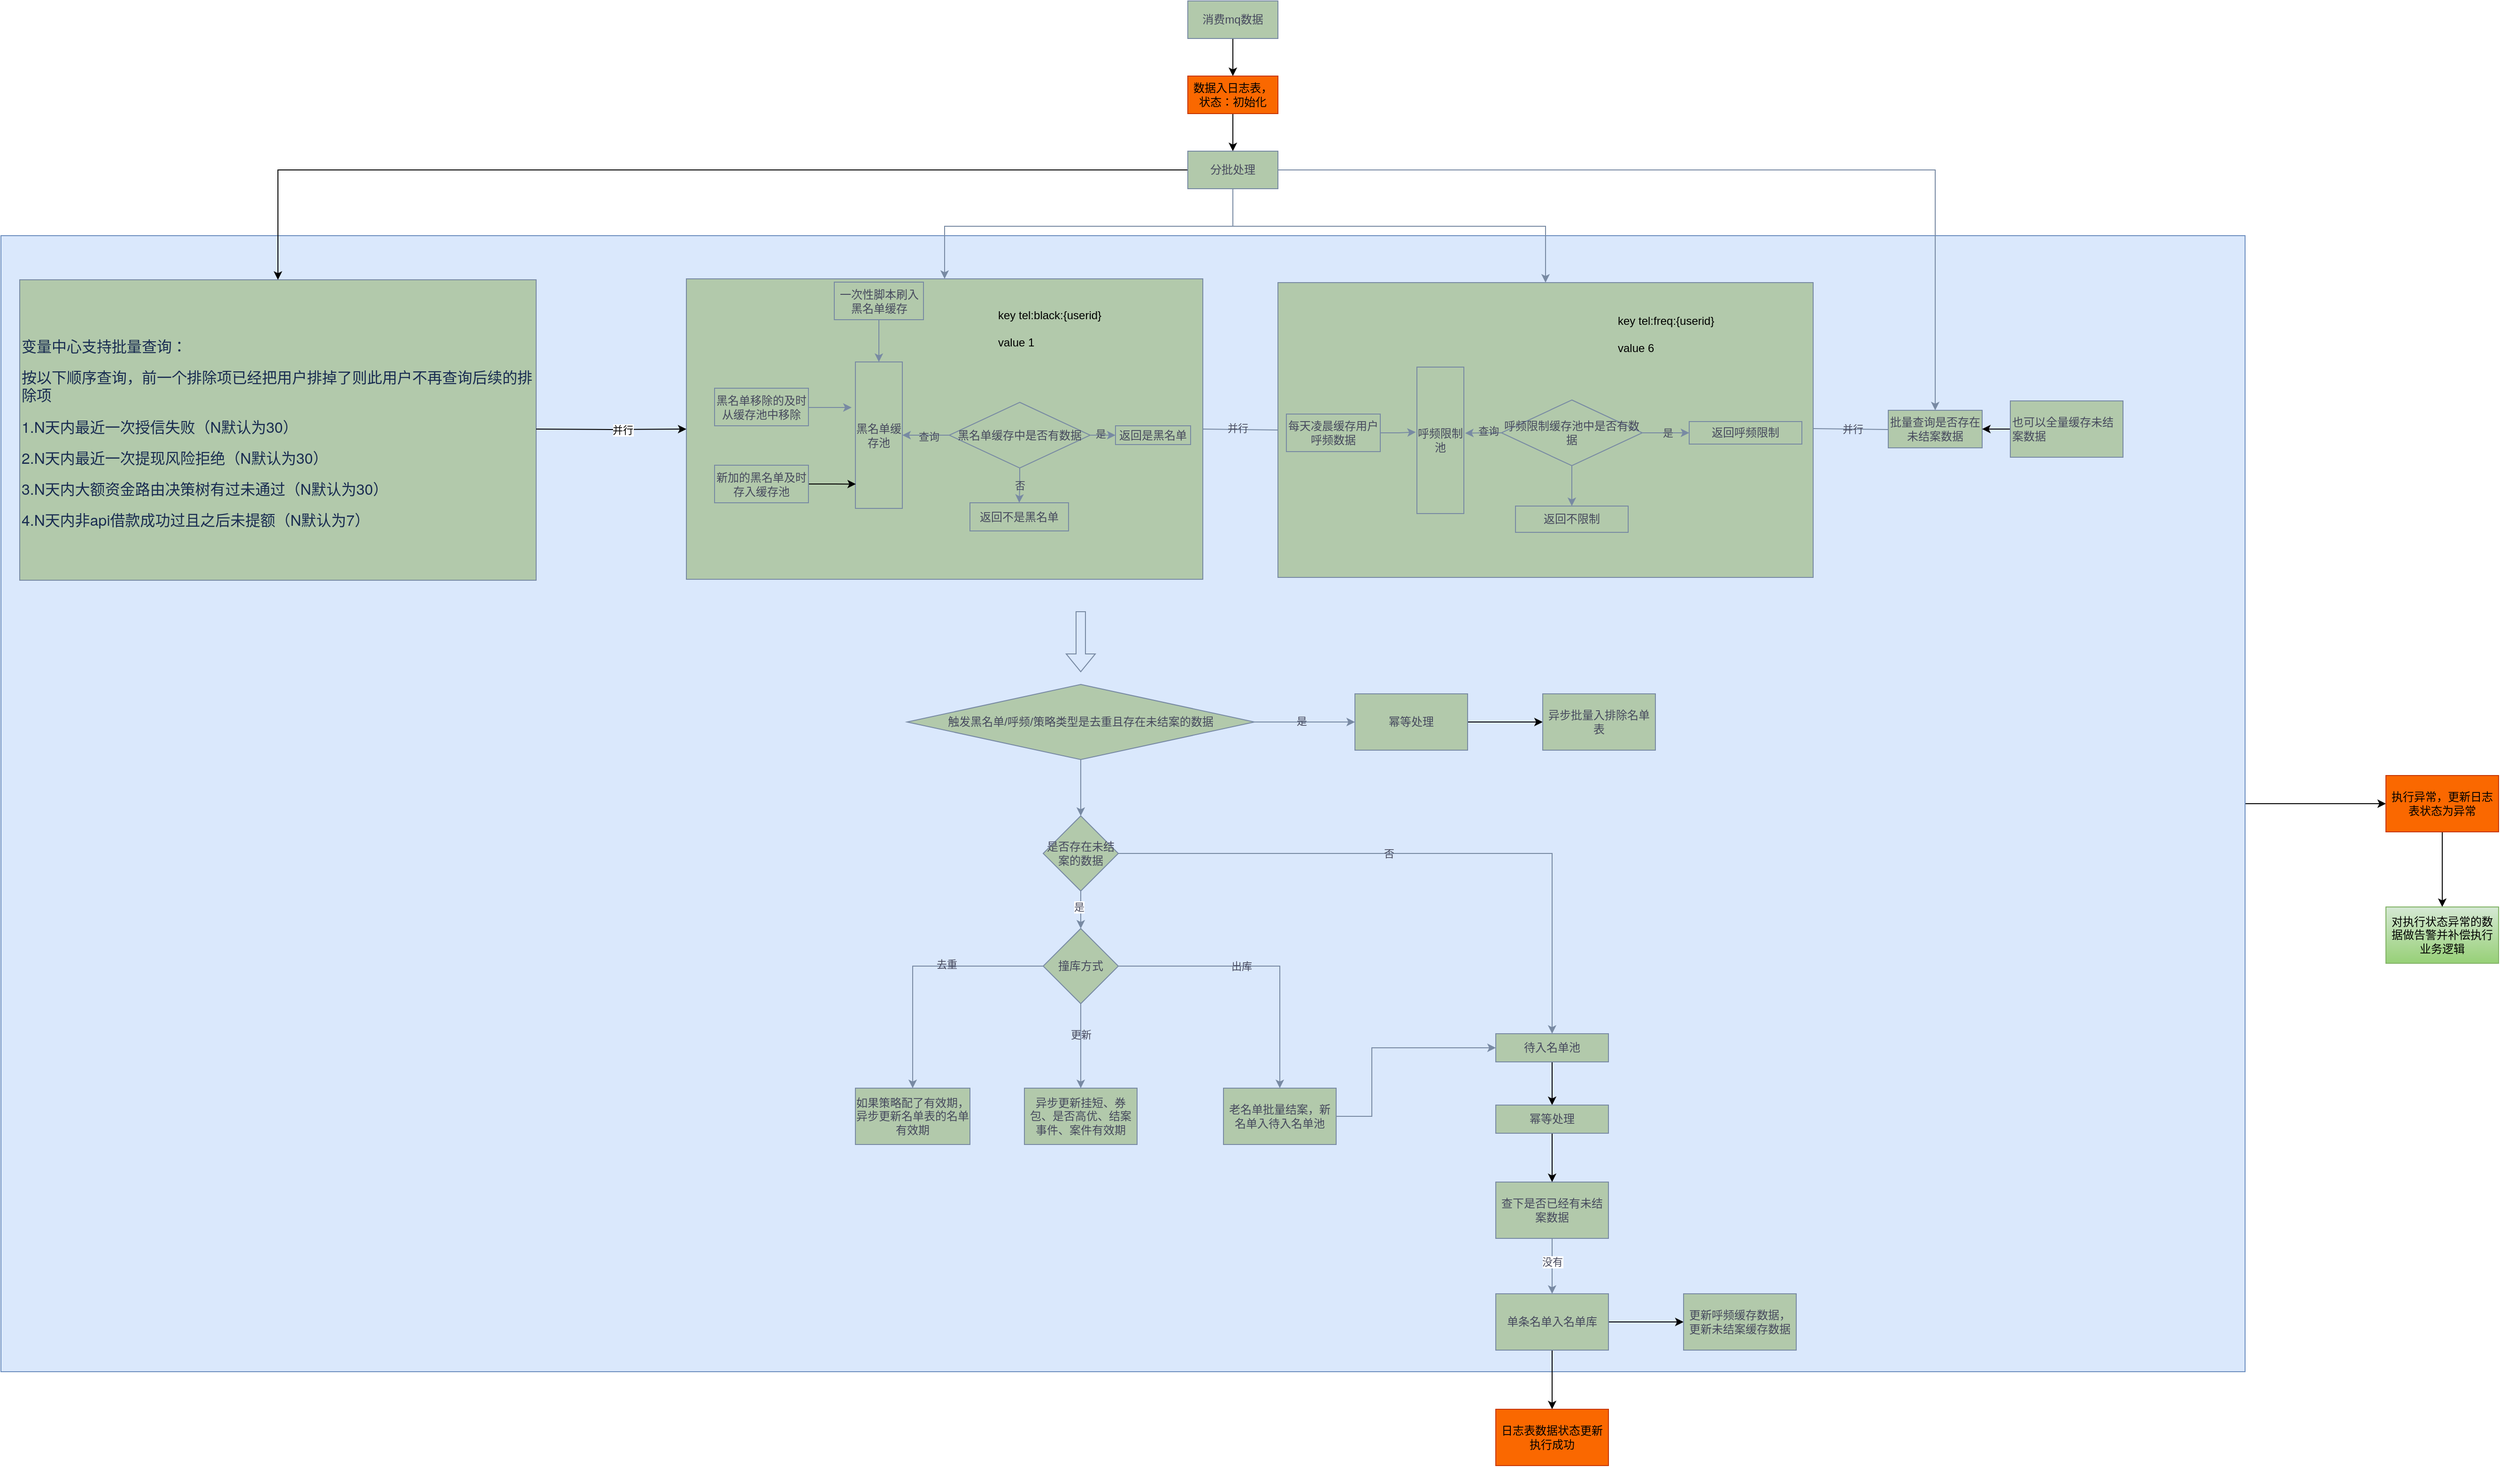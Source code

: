 <mxfile version="21.6.8" type="github">
  <diagram id="C5RBs43oDa-KdzZeNtuy" name="Page-1">
    <mxGraphModel dx="2608" dy="1724" grid="1" gridSize="10" guides="1" tooltips="1" connect="1" arrows="1" fold="1" page="1" pageScale="1" pageWidth="827" pageHeight="1169" math="0" shadow="0">
      <root>
        <mxCell id="WIyWlLk6GJQsqaUBKTNV-0" />
        <mxCell id="WIyWlLk6GJQsqaUBKTNV-1" parent="WIyWlLk6GJQsqaUBKTNV-0" />
        <mxCell id="fg27go3welV5GJyP4N_S-14" value="" style="edgeStyle=orthogonalEdgeStyle;rounded=0;orthogonalLoop=1;jettySize=auto;html=1;" edge="1" parent="WIyWlLk6GJQsqaUBKTNV-1" source="fg27go3welV5GJyP4N_S-10" target="fg27go3welV5GJyP4N_S-13">
          <mxGeometry relative="1" as="geometry" />
        </mxCell>
        <mxCell id="fg27go3welV5GJyP4N_S-10" value="" style="rounded=0;whiteSpace=wrap;html=1;fillColor=#dae8fc;strokeColor=#6c8ebf;" vertex="1" parent="WIyWlLk6GJQsqaUBKTNV-1">
          <mxGeometry x="-1260" y="200" width="2390" height="1210" as="geometry" />
        </mxCell>
        <mxCell id="b6NT6qah2utfIJMKQxDK-1" value="" style="rounded=0;whiteSpace=wrap;html=1;labelBackgroundColor=none;fillColor=#B2C9AB;strokeColor=#788AA3;fontColor=#46495D;" parent="WIyWlLk6GJQsqaUBKTNV-1" vertex="1">
          <mxGeometry x="-1240" y="247" width="550" height="320" as="geometry" />
        </mxCell>
        <mxCell id="kRNO9Mzyhtv_aaAjTweV-62" value="" style="rounded=0;whiteSpace=wrap;html=1;labelBackgroundColor=none;fillColor=#B2C9AB;strokeColor=#788AA3;fontColor=#46495D;" parent="WIyWlLk6GJQsqaUBKTNV-1" vertex="1">
          <mxGeometry x="100" y="250" width="570" height="314" as="geometry" />
        </mxCell>
        <mxCell id="kRNO9Mzyhtv_aaAjTweV-61" value="" style="rounded=0;whiteSpace=wrap;html=1;labelBackgroundColor=none;fillColor=#B2C9AB;strokeColor=#788AA3;fontColor=#46495D;" parent="WIyWlLk6GJQsqaUBKTNV-1" vertex="1">
          <mxGeometry x="-530" y="246" width="550" height="320" as="geometry" />
        </mxCell>
        <mxCell id="kRNO9Mzyhtv_aaAjTweV-65" style="edgeStyle=orthogonalEdgeStyle;rounded=0;orthogonalLoop=1;jettySize=auto;html=1;labelBackgroundColor=none;strokeColor=#788AA3;fontColor=default;" parent="WIyWlLk6GJQsqaUBKTNV-1" source="kRNO9Mzyhtv_aaAjTweV-0" target="kRNO9Mzyhtv_aaAjTweV-61" edge="1">
          <mxGeometry relative="1" as="geometry">
            <Array as="points">
              <mxPoint x="52" y="190" />
              <mxPoint x="-255" y="190" />
            </Array>
          </mxGeometry>
        </mxCell>
        <mxCell id="kRNO9Mzyhtv_aaAjTweV-66" style="edgeStyle=orthogonalEdgeStyle;rounded=0;orthogonalLoop=1;jettySize=auto;html=1;entryX=0.5;entryY=0;entryDx=0;entryDy=0;labelBackgroundColor=none;strokeColor=#788AA3;fontColor=default;" parent="WIyWlLk6GJQsqaUBKTNV-1" source="kRNO9Mzyhtv_aaAjTweV-0" target="kRNO9Mzyhtv_aaAjTweV-62" edge="1">
          <mxGeometry relative="1" as="geometry">
            <Array as="points">
              <mxPoint x="52" y="190" />
              <mxPoint x="385" y="190" />
            </Array>
          </mxGeometry>
        </mxCell>
        <mxCell id="kRNO9Mzyhtv_aaAjTweV-67" style="edgeStyle=orthogonalEdgeStyle;rounded=0;orthogonalLoop=1;jettySize=auto;html=1;entryX=0.5;entryY=0;entryDx=0;entryDy=0;labelBackgroundColor=none;strokeColor=#788AA3;fontColor=default;" parent="WIyWlLk6GJQsqaUBKTNV-1" source="kRNO9Mzyhtv_aaAjTweV-0" target="kRNO9Mzyhtv_aaAjTweV-59" edge="1">
          <mxGeometry relative="1" as="geometry" />
        </mxCell>
        <mxCell id="b6NT6qah2utfIJMKQxDK-2" style="edgeStyle=orthogonalEdgeStyle;rounded=0;orthogonalLoop=1;jettySize=auto;html=1;entryX=0.5;entryY=0;entryDx=0;entryDy=0;" parent="WIyWlLk6GJQsqaUBKTNV-1" source="kRNO9Mzyhtv_aaAjTweV-0" target="b6NT6qah2utfIJMKQxDK-1" edge="1">
          <mxGeometry relative="1" as="geometry" />
        </mxCell>
        <mxCell id="kRNO9Mzyhtv_aaAjTweV-0" value="分批处理" style="rounded=0;whiteSpace=wrap;html=1;labelBackgroundColor=none;fillColor=#B2C9AB;strokeColor=#788AA3;fontColor=#46495D;" parent="WIyWlLk6GJQsqaUBKTNV-1" vertex="1">
          <mxGeometry x="4" y="110" width="96" height="40" as="geometry" />
        </mxCell>
        <mxCell id="kRNO9Mzyhtv_aaAjTweV-29" value="" style="edgeStyle=orthogonalEdgeStyle;rounded=0;orthogonalLoop=1;jettySize=auto;html=1;labelBackgroundColor=none;strokeColor=#788AA3;fontColor=default;" parent="WIyWlLk6GJQsqaUBKTNV-1" source="kRNO9Mzyhtv_aaAjTweV-21" target="kRNO9Mzyhtv_aaAjTweV-28" edge="1">
          <mxGeometry relative="1" as="geometry" />
        </mxCell>
        <mxCell id="kRNO9Mzyhtv_aaAjTweV-48" value="否" style="edgeLabel;html=1;align=center;verticalAlign=middle;resizable=0;points=[];labelBackgroundColor=none;fontColor=#46495D;" parent="kRNO9Mzyhtv_aaAjTweV-29" vertex="1" connectable="0">
          <mxGeometry x="-0.049" relative="1" as="geometry">
            <mxPoint as="offset" />
          </mxGeometry>
        </mxCell>
        <mxCell id="kRNO9Mzyhtv_aaAjTweV-36" style="edgeStyle=orthogonalEdgeStyle;rounded=0;orthogonalLoop=1;jettySize=auto;html=1;entryX=1;entryY=0.5;entryDx=0;entryDy=0;labelBackgroundColor=none;strokeColor=#788AA3;fontColor=default;" parent="WIyWlLk6GJQsqaUBKTNV-1" source="kRNO9Mzyhtv_aaAjTweV-21" target="kRNO9Mzyhtv_aaAjTweV-32" edge="1">
          <mxGeometry relative="1" as="geometry" />
        </mxCell>
        <mxCell id="kRNO9Mzyhtv_aaAjTweV-50" value="查询" style="edgeLabel;html=1;align=center;verticalAlign=middle;resizable=0;points=[];labelBackgroundColor=none;fontColor=#46495D;" parent="kRNO9Mzyhtv_aaAjTweV-36" vertex="1" connectable="0">
          <mxGeometry x="0.099" y="1" relative="1" as="geometry">
            <mxPoint x="5" as="offset" />
          </mxGeometry>
        </mxCell>
        <mxCell id="kRNO9Mzyhtv_aaAjTweV-21" value="黑名单缓存中是否有数据" style="rhombus;whiteSpace=wrap;html=1;labelBackgroundColor=none;fillColor=#B2C9AB;strokeColor=#788AA3;fontColor=#46495D;" parent="WIyWlLk6GJQsqaUBKTNV-1" vertex="1">
          <mxGeometry x="-250" y="377.5" width="150" height="70" as="geometry" />
        </mxCell>
        <mxCell id="kRNO9Mzyhtv_aaAjTweV-27" value="" style="edgeStyle=orthogonalEdgeStyle;rounded=0;orthogonalLoop=1;jettySize=auto;html=1;labelBackgroundColor=none;strokeColor=#788AA3;fontColor=default;" parent="WIyWlLk6GJQsqaUBKTNV-1" source="kRNO9Mzyhtv_aaAjTweV-21" target="kRNO9Mzyhtv_aaAjTweV-26" edge="1">
          <mxGeometry relative="1" as="geometry">
            <mxPoint x="-100" y="412.5" as="sourcePoint" />
            <mxPoint x="-5" y="412.5" as="targetPoint" />
          </mxGeometry>
        </mxCell>
        <mxCell id="kRNO9Mzyhtv_aaAjTweV-49" value="是" style="edgeLabel;html=1;align=center;verticalAlign=middle;resizable=0;points=[];labelBackgroundColor=none;fontColor=#46495D;" parent="kRNO9Mzyhtv_aaAjTweV-27" vertex="1" connectable="0">
          <mxGeometry x="0.387" y="2" relative="1" as="geometry">
            <mxPoint as="offset" />
          </mxGeometry>
        </mxCell>
        <mxCell id="kRNO9Mzyhtv_aaAjTweV-26" value="返回是黑名单" style="whiteSpace=wrap;html=1;labelBackgroundColor=none;fillColor=#B2C9AB;strokeColor=#788AA3;fontColor=#46495D;" parent="WIyWlLk6GJQsqaUBKTNV-1" vertex="1">
          <mxGeometry x="-73" y="402.5" width="80" height="20" as="geometry" />
        </mxCell>
        <mxCell id="kRNO9Mzyhtv_aaAjTweV-28" value="返回不是黑名单" style="whiteSpace=wrap;html=1;labelBackgroundColor=none;fillColor=#B2C9AB;strokeColor=#788AA3;fontColor=#46495D;" parent="WIyWlLk6GJQsqaUBKTNV-1" vertex="1">
          <mxGeometry x="-228" y="484.5" width="105" height="30" as="geometry" />
        </mxCell>
        <mxCell id="kRNO9Mzyhtv_aaAjTweV-41" style="edgeStyle=orthogonalEdgeStyle;rounded=0;orthogonalLoop=1;jettySize=auto;html=1;labelBackgroundColor=none;strokeColor=#788AA3;fontColor=default;" parent="WIyWlLk6GJQsqaUBKTNV-1" source="kRNO9Mzyhtv_aaAjTweV-30" edge="1">
          <mxGeometry relative="1" as="geometry">
            <mxPoint x="-354" y="383" as="targetPoint" />
            <Array as="points">
              <mxPoint x="-354" y="383" />
            </Array>
          </mxGeometry>
        </mxCell>
        <mxCell id="kRNO9Mzyhtv_aaAjTweV-30" value="黑名单移除的及时从缓存池中移除" style="rounded=0;whiteSpace=wrap;html=1;labelBackgroundColor=none;fillColor=#B2C9AB;strokeColor=#788AA3;fontColor=#46495D;" parent="WIyWlLk6GJQsqaUBKTNV-1" vertex="1">
          <mxGeometry x="-500" y="362.5" width="100" height="40" as="geometry" />
        </mxCell>
        <mxCell id="kRNO9Mzyhtv_aaAjTweV-32" value="黑名单缓存池" style="rounded=0;whiteSpace=wrap;html=1;labelBackgroundColor=none;fillColor=#B2C9AB;strokeColor=#788AA3;fontColor=#46495D;" parent="WIyWlLk6GJQsqaUBKTNV-1" vertex="1">
          <mxGeometry x="-350" y="334.5" width="50" height="156" as="geometry" />
        </mxCell>
        <mxCell id="kRNO9Mzyhtv_aaAjTweV-47" style="edgeStyle=orthogonalEdgeStyle;rounded=0;orthogonalLoop=1;jettySize=auto;html=1;entryX=1.027;entryY=0.451;entryDx=0;entryDy=0;entryPerimeter=0;labelBackgroundColor=none;strokeColor=#788AA3;fontColor=default;" parent="WIyWlLk6GJQsqaUBKTNV-1" source="kRNO9Mzyhtv_aaAjTweV-37" target="kRNO9Mzyhtv_aaAjTweV-43" edge="1">
          <mxGeometry relative="1" as="geometry" />
        </mxCell>
        <mxCell id="kRNO9Mzyhtv_aaAjTweV-51" value="查询" style="edgeLabel;html=1;align=center;verticalAlign=middle;resizable=0;points=[];labelBackgroundColor=none;fontColor=#46495D;" parent="kRNO9Mzyhtv_aaAjTweV-47" vertex="1" connectable="0">
          <mxGeometry x="-0.286" y="-2" relative="1" as="geometry">
            <mxPoint as="offset" />
          </mxGeometry>
        </mxCell>
        <mxCell id="kRNO9Mzyhtv_aaAjTweV-53" value="" style="edgeStyle=orthogonalEdgeStyle;rounded=0;orthogonalLoop=1;jettySize=auto;html=1;labelBackgroundColor=none;strokeColor=#788AA3;fontColor=default;" parent="WIyWlLk6GJQsqaUBKTNV-1" source="kRNO9Mzyhtv_aaAjTweV-37" target="kRNO9Mzyhtv_aaAjTweV-52" edge="1">
          <mxGeometry relative="1" as="geometry" />
        </mxCell>
        <mxCell id="kRNO9Mzyhtv_aaAjTweV-54" value="是" style="edgeLabel;html=1;align=center;verticalAlign=middle;resizable=0;points=[];labelBackgroundColor=none;fontColor=#46495D;" parent="kRNO9Mzyhtv_aaAjTweV-53" vertex="1" connectable="0">
          <mxGeometry x="0.089" relative="1" as="geometry">
            <mxPoint as="offset" />
          </mxGeometry>
        </mxCell>
        <mxCell id="kRNO9Mzyhtv_aaAjTweV-56" value="" style="edgeStyle=orthogonalEdgeStyle;rounded=0;orthogonalLoop=1;jettySize=auto;html=1;labelBackgroundColor=none;strokeColor=#788AA3;fontColor=default;" parent="WIyWlLk6GJQsqaUBKTNV-1" source="kRNO9Mzyhtv_aaAjTweV-37" target="kRNO9Mzyhtv_aaAjTweV-55" edge="1">
          <mxGeometry relative="1" as="geometry" />
        </mxCell>
        <mxCell id="kRNO9Mzyhtv_aaAjTweV-37" value="呼频限制缓存池中是否有数据" style="rhombus;whiteSpace=wrap;html=1;labelBackgroundColor=none;fillColor=#B2C9AB;strokeColor=#788AA3;fontColor=#46495D;" parent="WIyWlLk6GJQsqaUBKTNV-1" vertex="1">
          <mxGeometry x="338" y="375" width="150" height="70" as="geometry" />
        </mxCell>
        <mxCell id="kRNO9Mzyhtv_aaAjTweV-45" style="edgeStyle=orthogonalEdgeStyle;rounded=0;orthogonalLoop=1;jettySize=auto;html=1;entryX=-0.024;entryY=0.444;entryDx=0;entryDy=0;labelBackgroundColor=none;strokeColor=#788AA3;fontColor=default;entryPerimeter=0;" parent="WIyWlLk6GJQsqaUBKTNV-1" source="kRNO9Mzyhtv_aaAjTweV-38" target="kRNO9Mzyhtv_aaAjTweV-43" edge="1">
          <mxGeometry relative="1" as="geometry" />
        </mxCell>
        <mxCell id="kRNO9Mzyhtv_aaAjTweV-38" value="每天凌晨缓存用户呼频数据" style="rounded=0;whiteSpace=wrap;html=1;labelBackgroundColor=none;fillColor=#B2C9AB;strokeColor=#788AA3;fontColor=#46495D;" parent="WIyWlLk6GJQsqaUBKTNV-1" vertex="1">
          <mxGeometry x="109" y="390" width="100" height="40" as="geometry" />
        </mxCell>
        <mxCell id="b6NT6qah2utfIJMKQxDK-7" style="edgeStyle=orthogonalEdgeStyle;rounded=0;orthogonalLoop=1;jettySize=auto;html=1;entryX=0.011;entryY=0.834;entryDx=0;entryDy=0;entryPerimeter=0;" parent="WIyWlLk6GJQsqaUBKTNV-1" source="kRNO9Mzyhtv_aaAjTweV-39" target="kRNO9Mzyhtv_aaAjTweV-32" edge="1">
          <mxGeometry relative="1" as="geometry" />
        </mxCell>
        <mxCell id="kRNO9Mzyhtv_aaAjTweV-39" value="新加的黑名单及时存入缓存池" style="rounded=0;whiteSpace=wrap;html=1;labelBackgroundColor=none;fillColor=#B2C9AB;strokeColor=#788AA3;fontColor=#46495D;" parent="WIyWlLk6GJQsqaUBKTNV-1" vertex="1">
          <mxGeometry x="-500" y="444.5" width="100" height="40" as="geometry" />
        </mxCell>
        <mxCell id="kRNO9Mzyhtv_aaAjTweV-43" value="呼频限制池" style="rounded=0;whiteSpace=wrap;html=1;labelBackgroundColor=none;fillColor=#B2C9AB;strokeColor=#788AA3;fontColor=#46495D;" parent="WIyWlLk6GJQsqaUBKTNV-1" vertex="1">
          <mxGeometry x="248" y="340" width="50" height="156" as="geometry" />
        </mxCell>
        <mxCell id="kRNO9Mzyhtv_aaAjTweV-52" value="返回呼频限制" style="whiteSpace=wrap;html=1;labelBackgroundColor=none;fillColor=#B2C9AB;strokeColor=#788AA3;fontColor=#46495D;" parent="WIyWlLk6GJQsqaUBKTNV-1" vertex="1">
          <mxGeometry x="538" y="398" width="120" height="24" as="geometry" />
        </mxCell>
        <mxCell id="kRNO9Mzyhtv_aaAjTweV-55" value="返回不限制" style="whiteSpace=wrap;html=1;labelBackgroundColor=none;fillColor=#B2C9AB;strokeColor=#788AA3;fontColor=#46495D;" parent="WIyWlLk6GJQsqaUBKTNV-1" vertex="1">
          <mxGeometry x="353" y="488" width="120" height="28" as="geometry" />
        </mxCell>
        <mxCell id="kRNO9Mzyhtv_aaAjTweV-58" style="edgeStyle=orthogonalEdgeStyle;rounded=0;orthogonalLoop=1;jettySize=auto;html=1;entryX=0.5;entryY=0;entryDx=0;entryDy=0;labelBackgroundColor=none;strokeColor=#788AA3;fontColor=default;" parent="WIyWlLk6GJQsqaUBKTNV-1" source="kRNO9Mzyhtv_aaAjTweV-57" target="kRNO9Mzyhtv_aaAjTweV-32" edge="1">
          <mxGeometry relative="1" as="geometry" />
        </mxCell>
        <mxCell id="kRNO9Mzyhtv_aaAjTweV-57" value="一次性脚本刷入黑名单缓存" style="rounded=0;whiteSpace=wrap;html=1;labelBackgroundColor=none;fillColor=#B2C9AB;strokeColor=#788AA3;fontColor=#46495D;" parent="WIyWlLk6GJQsqaUBKTNV-1" vertex="1">
          <mxGeometry x="-372.5" y="249.5" width="95" height="40" as="geometry" />
        </mxCell>
        <mxCell id="kRNO9Mzyhtv_aaAjTweV-59" value="批量查询是否存在未结案数据" style="rounded=0;whiteSpace=wrap;html=1;labelBackgroundColor=none;fillColor=#B2C9AB;strokeColor=#788AA3;fontColor=#46495D;" parent="WIyWlLk6GJQsqaUBKTNV-1" vertex="1">
          <mxGeometry x="750" y="386" width="100" height="40" as="geometry" />
        </mxCell>
        <mxCell id="kRNO9Mzyhtv_aaAjTweV-63" value="" style="endArrow=none;html=1;rounded=0;exitX=1;exitY=0.5;exitDx=0;exitDy=0;entryX=0;entryY=0.5;entryDx=0;entryDy=0;labelBackgroundColor=none;strokeColor=#788AA3;fontColor=default;" parent="WIyWlLk6GJQsqaUBKTNV-1" source="kRNO9Mzyhtv_aaAjTweV-61" target="kRNO9Mzyhtv_aaAjTweV-62" edge="1">
          <mxGeometry width="50" height="50" relative="1" as="geometry">
            <mxPoint x="40" y="402.5" as="sourcePoint" />
            <mxPoint x="90" y="352.5" as="targetPoint" />
          </mxGeometry>
        </mxCell>
        <mxCell id="kRNO9Mzyhtv_aaAjTweV-68" value="并行" style="edgeLabel;html=1;align=center;verticalAlign=middle;resizable=0;points=[];labelBackgroundColor=none;fontColor=#46495D;" parent="kRNO9Mzyhtv_aaAjTweV-63" vertex="1" connectable="0">
          <mxGeometry x="-0.07" y="2" relative="1" as="geometry">
            <mxPoint as="offset" />
          </mxGeometry>
        </mxCell>
        <mxCell id="kRNO9Mzyhtv_aaAjTweV-64" value="" style="endArrow=none;html=1;rounded=0;exitX=1;exitY=0.5;exitDx=0;exitDy=0;entryX=0;entryY=0.5;entryDx=0;entryDy=0;labelBackgroundColor=none;strokeColor=#788AA3;fontColor=default;" parent="WIyWlLk6GJQsqaUBKTNV-1" edge="1">
          <mxGeometry width="50" height="50" relative="1" as="geometry">
            <mxPoint x="670" y="405.5" as="sourcePoint" />
            <mxPoint x="750" y="406.5" as="targetPoint" />
          </mxGeometry>
        </mxCell>
        <mxCell id="kRNO9Mzyhtv_aaAjTweV-69" value="并行" style="edgeLabel;html=1;align=center;verticalAlign=middle;resizable=0;points=[];labelBackgroundColor=none;fontColor=#46495D;" parent="kRNO9Mzyhtv_aaAjTweV-64" vertex="1" connectable="0">
          <mxGeometry x="0.034" relative="1" as="geometry">
            <mxPoint as="offset" />
          </mxGeometry>
        </mxCell>
        <mxCell id="kRNO9Mzyhtv_aaAjTweV-75" value="" style="edgeStyle=orthogonalEdgeStyle;rounded=0;orthogonalLoop=1;jettySize=auto;html=1;labelBackgroundColor=none;strokeColor=#788AA3;fontColor=default;" parent="WIyWlLk6GJQsqaUBKTNV-1" source="kRNO9Mzyhtv_aaAjTweV-73" target="kRNO9Mzyhtv_aaAjTweV-74" edge="1">
          <mxGeometry relative="1" as="geometry" />
        </mxCell>
        <mxCell id="kRNO9Mzyhtv_aaAjTweV-76" value="是" style="edgeLabel;html=1;align=center;verticalAlign=middle;resizable=0;points=[];labelBackgroundColor=none;fontColor=#46495D;" parent="kRNO9Mzyhtv_aaAjTweV-75" vertex="1" connectable="0">
          <mxGeometry x="-0.079" y="1" relative="1" as="geometry">
            <mxPoint as="offset" />
          </mxGeometry>
        </mxCell>
        <mxCell id="kRNO9Mzyhtv_aaAjTweV-79" style="edgeStyle=orthogonalEdgeStyle;rounded=0;orthogonalLoop=1;jettySize=auto;html=1;entryX=0.5;entryY=0;entryDx=0;entryDy=0;labelBackgroundColor=none;strokeColor=#788AA3;fontColor=default;" parent="WIyWlLk6GJQsqaUBKTNV-1" source="kRNO9Mzyhtv_aaAjTweV-73" target="kRNO9Mzyhtv_aaAjTweV-78" edge="1">
          <mxGeometry relative="1" as="geometry" />
        </mxCell>
        <mxCell id="kRNO9Mzyhtv_aaAjTweV-73" value="触发黑名单/呼频/策略类型是去重且存在未结案的数据" style="rhombus;whiteSpace=wrap;html=1;labelBackgroundColor=none;fillColor=#B2C9AB;strokeColor=#788AA3;fontColor=#46495D;" parent="WIyWlLk6GJQsqaUBKTNV-1" vertex="1">
          <mxGeometry x="-295" y="678" width="370" height="80" as="geometry" />
        </mxCell>
        <mxCell id="fg27go3welV5GJyP4N_S-16" value="" style="edgeStyle=orthogonalEdgeStyle;rounded=0;orthogonalLoop=1;jettySize=auto;html=1;" edge="1" parent="WIyWlLk6GJQsqaUBKTNV-1" source="kRNO9Mzyhtv_aaAjTweV-74" target="fg27go3welV5GJyP4N_S-15">
          <mxGeometry relative="1" as="geometry" />
        </mxCell>
        <mxCell id="kRNO9Mzyhtv_aaAjTweV-74" value="幂等处理" style="whiteSpace=wrap;html=1;labelBackgroundColor=none;fillColor=#B2C9AB;strokeColor=#788AA3;fontColor=#46495D;" parent="WIyWlLk6GJQsqaUBKTNV-1" vertex="1">
          <mxGeometry x="182" y="688" width="120" height="60" as="geometry" />
        </mxCell>
        <mxCell id="kRNO9Mzyhtv_aaAjTweV-77" value="" style="shape=flexArrow;endArrow=classic;html=1;rounded=0;labelBackgroundColor=none;strokeColor=#788AA3;fontColor=default;" parent="WIyWlLk6GJQsqaUBKTNV-1" edge="1">
          <mxGeometry width="50" height="50" relative="1" as="geometry">
            <mxPoint x="-110" y="600" as="sourcePoint" />
            <mxPoint x="-110" y="665" as="targetPoint" />
          </mxGeometry>
        </mxCell>
        <mxCell id="kRNO9Mzyhtv_aaAjTweV-83" value="" style="edgeStyle=orthogonalEdgeStyle;rounded=0;orthogonalLoop=1;jettySize=auto;html=1;labelBackgroundColor=none;strokeColor=#788AA3;fontColor=default;" parent="WIyWlLk6GJQsqaUBKTNV-1" source="kRNO9Mzyhtv_aaAjTweV-78" target="kRNO9Mzyhtv_aaAjTweV-82" edge="1">
          <mxGeometry relative="1" as="geometry" />
        </mxCell>
        <mxCell id="kRNO9Mzyhtv_aaAjTweV-84" value="否" style="edgeLabel;html=1;align=center;verticalAlign=middle;resizable=0;points=[];labelBackgroundColor=none;fontColor=#46495D;" parent="kRNO9Mzyhtv_aaAjTweV-83" vertex="1" connectable="0">
          <mxGeometry x="-0.121" relative="1" as="geometry">
            <mxPoint as="offset" />
          </mxGeometry>
        </mxCell>
        <mxCell id="kRNO9Mzyhtv_aaAjTweV-86" value="" style="edgeStyle=orthogonalEdgeStyle;rounded=0;orthogonalLoop=1;jettySize=auto;html=1;labelBackgroundColor=none;strokeColor=#788AA3;fontColor=default;" parent="WIyWlLk6GJQsqaUBKTNV-1" source="kRNO9Mzyhtv_aaAjTweV-78" target="kRNO9Mzyhtv_aaAjTweV-85" edge="1">
          <mxGeometry relative="1" as="geometry">
            <Array as="points">
              <mxPoint x="-110" y="908" />
              <mxPoint x="-110" y="908" />
            </Array>
          </mxGeometry>
        </mxCell>
        <mxCell id="kRNO9Mzyhtv_aaAjTweV-102" value="是" style="edgeLabel;html=1;align=center;verticalAlign=middle;resizable=0;points=[];fontColor=#46495D;" parent="kRNO9Mzyhtv_aaAjTweV-86" vertex="1" connectable="0">
          <mxGeometry x="-0.145" y="-2" relative="1" as="geometry">
            <mxPoint as="offset" />
          </mxGeometry>
        </mxCell>
        <mxCell id="kRNO9Mzyhtv_aaAjTweV-78" value="是否存在未结案的数据" style="rhombus;whiteSpace=wrap;html=1;labelBackgroundColor=none;fillColor=#B2C9AB;strokeColor=#788AA3;fontColor=#46495D;" parent="WIyWlLk6GJQsqaUBKTNV-1" vertex="1">
          <mxGeometry x="-150" y="818" width="80" height="80" as="geometry" />
        </mxCell>
        <mxCell id="fg27go3welV5GJyP4N_S-18" value="" style="edgeStyle=orthogonalEdgeStyle;rounded=0;orthogonalLoop=1;jettySize=auto;html=1;" edge="1" parent="WIyWlLk6GJQsqaUBKTNV-1" source="kRNO9Mzyhtv_aaAjTweV-82" target="fg27go3welV5GJyP4N_S-17">
          <mxGeometry relative="1" as="geometry" />
        </mxCell>
        <mxCell id="kRNO9Mzyhtv_aaAjTweV-82" value="待入名单池" style="whiteSpace=wrap;html=1;labelBackgroundColor=none;fillColor=#B2C9AB;strokeColor=#788AA3;fontColor=#46495D;" parent="WIyWlLk6GJQsqaUBKTNV-1" vertex="1">
          <mxGeometry x="332" y="1050" width="120" height="30" as="geometry" />
        </mxCell>
        <mxCell id="kRNO9Mzyhtv_aaAjTweV-88" style="edgeStyle=orthogonalEdgeStyle;rounded=0;orthogonalLoop=1;jettySize=auto;html=1;entryX=0.5;entryY=0;entryDx=0;entryDy=0;labelBackgroundColor=none;strokeColor=#788AA3;fontColor=default;" parent="WIyWlLk6GJQsqaUBKTNV-1" source="kRNO9Mzyhtv_aaAjTweV-85" target="kRNO9Mzyhtv_aaAjTweV-91" edge="1">
          <mxGeometry relative="1" as="geometry">
            <mxPoint x="-228" y="1058" as="targetPoint" />
          </mxGeometry>
        </mxCell>
        <mxCell id="kRNO9Mzyhtv_aaAjTweV-89" value="去重" style="edgeLabel;html=1;align=center;verticalAlign=middle;resizable=0;points=[];labelBackgroundColor=none;fontColor=#46495D;" parent="kRNO9Mzyhtv_aaAjTweV-88" vertex="1" connectable="0">
          <mxGeometry x="-0.236" y="-2" relative="1" as="geometry">
            <mxPoint as="offset" />
          </mxGeometry>
        </mxCell>
        <mxCell id="kRNO9Mzyhtv_aaAjTweV-93" value="" style="edgeStyle=orthogonalEdgeStyle;rounded=0;orthogonalLoop=1;jettySize=auto;html=1;labelBackgroundColor=none;strokeColor=#788AA3;fontColor=default;" parent="WIyWlLk6GJQsqaUBKTNV-1" source="kRNO9Mzyhtv_aaAjTweV-85" target="kRNO9Mzyhtv_aaAjTweV-92" edge="1">
          <mxGeometry relative="1" as="geometry" />
        </mxCell>
        <mxCell id="kRNO9Mzyhtv_aaAjTweV-94" value="更新" style="edgeLabel;html=1;align=center;verticalAlign=middle;resizable=0;points=[];labelBackgroundColor=none;fontColor=#46495D;" parent="kRNO9Mzyhtv_aaAjTweV-93" vertex="1" connectable="0">
          <mxGeometry x="-0.524" relative="1" as="geometry">
            <mxPoint y="11" as="offset" />
          </mxGeometry>
        </mxCell>
        <mxCell id="kRNO9Mzyhtv_aaAjTweV-96" style="edgeStyle=orthogonalEdgeStyle;rounded=0;orthogonalLoop=1;jettySize=auto;html=1;entryX=0.5;entryY=0;entryDx=0;entryDy=0;labelBackgroundColor=none;strokeColor=#788AA3;fontColor=default;" parent="WIyWlLk6GJQsqaUBKTNV-1" source="kRNO9Mzyhtv_aaAjTweV-85" target="kRNO9Mzyhtv_aaAjTweV-98" edge="1">
          <mxGeometry relative="1" as="geometry">
            <mxPoint x="50" y="978" as="targetPoint" />
          </mxGeometry>
        </mxCell>
        <mxCell id="kRNO9Mzyhtv_aaAjTweV-97" value="出库" style="edgeLabel;html=1;align=center;verticalAlign=middle;resizable=0;points=[];labelBackgroundColor=none;fontColor=#46495D;" parent="kRNO9Mzyhtv_aaAjTweV-96" vertex="1" connectable="0">
          <mxGeometry x="-0.134" relative="1" as="geometry">
            <mxPoint as="offset" />
          </mxGeometry>
        </mxCell>
        <mxCell id="kRNO9Mzyhtv_aaAjTweV-85" value="撞库方式" style="rhombus;whiteSpace=wrap;html=1;labelBackgroundColor=none;fillColor=#B2C9AB;strokeColor=#788AA3;fontColor=#46495D;" parent="WIyWlLk6GJQsqaUBKTNV-1" vertex="1">
          <mxGeometry x="-150" y="938" width="80" height="80" as="geometry" />
        </mxCell>
        <mxCell id="kRNO9Mzyhtv_aaAjTweV-91" value="如果策略配了有效期，异步更新名单表的名单有效期" style="rounded=0;whiteSpace=wrap;html=1;labelBackgroundColor=none;fillColor=#B2C9AB;strokeColor=#788AA3;fontColor=#46495D;" parent="WIyWlLk6GJQsqaUBKTNV-1" vertex="1">
          <mxGeometry x="-350" y="1108" width="122" height="60" as="geometry" />
        </mxCell>
        <mxCell id="kRNO9Mzyhtv_aaAjTweV-92" value="异步更新挂短、券包、是否高优、结案事件、案件有效期" style="whiteSpace=wrap;html=1;labelBackgroundColor=none;fillColor=#B2C9AB;strokeColor=#788AA3;fontColor=#46495D;" parent="WIyWlLk6GJQsqaUBKTNV-1" vertex="1">
          <mxGeometry x="-170" y="1108" width="120" height="60" as="geometry" />
        </mxCell>
        <mxCell id="kRNO9Mzyhtv_aaAjTweV-99" style="edgeStyle=orthogonalEdgeStyle;rounded=0;orthogonalLoop=1;jettySize=auto;html=1;entryX=0;entryY=0.5;entryDx=0;entryDy=0;labelBackgroundColor=none;strokeColor=#788AA3;fontColor=default;" parent="WIyWlLk6GJQsqaUBKTNV-1" source="kRNO9Mzyhtv_aaAjTweV-98" target="kRNO9Mzyhtv_aaAjTweV-82" edge="1">
          <mxGeometry relative="1" as="geometry">
            <Array as="points">
              <mxPoint x="200" y="1138" />
              <mxPoint x="200" y="1065" />
            </Array>
          </mxGeometry>
        </mxCell>
        <mxCell id="kRNO9Mzyhtv_aaAjTweV-98" value="老名单批量结案，新名单入待入名单池" style="whiteSpace=wrap;html=1;labelBackgroundColor=none;fillColor=#B2C9AB;strokeColor=#788AA3;fontColor=#46495D;" parent="WIyWlLk6GJQsqaUBKTNV-1" vertex="1">
          <mxGeometry x="42" y="1108" width="120" height="60" as="geometry" />
        </mxCell>
        <mxCell id="kRNO9Mzyhtv_aaAjTweV-104" value="" style="edgeStyle=orthogonalEdgeStyle;rounded=0;orthogonalLoop=1;jettySize=auto;html=1;strokeColor=#788AA3;fontColor=#46495D;fillColor=#B2C9AB;" parent="WIyWlLk6GJQsqaUBKTNV-1" source="kRNO9Mzyhtv_aaAjTweV-100" target="kRNO9Mzyhtv_aaAjTweV-103" edge="1">
          <mxGeometry relative="1" as="geometry" />
        </mxCell>
        <mxCell id="kRNO9Mzyhtv_aaAjTweV-105" value="没有" style="edgeLabel;html=1;align=center;verticalAlign=middle;resizable=0;points=[];fontColor=#46495D;" parent="kRNO9Mzyhtv_aaAjTweV-104" vertex="1" connectable="0">
          <mxGeometry x="-0.147" relative="1" as="geometry">
            <mxPoint as="offset" />
          </mxGeometry>
        </mxCell>
        <mxCell id="kRNO9Mzyhtv_aaAjTweV-100" value="查下是否已经有未结案数据" style="whiteSpace=wrap;html=1;labelBackgroundColor=none;fillColor=#B2C9AB;strokeColor=#788AA3;fontColor=#46495D;" parent="WIyWlLk6GJQsqaUBKTNV-1" vertex="1">
          <mxGeometry x="332" y="1208" width="120" height="60" as="geometry" />
        </mxCell>
        <mxCell id="b6NT6qah2utfIJMKQxDK-12" value="" style="edgeStyle=orthogonalEdgeStyle;rounded=0;orthogonalLoop=1;jettySize=auto;html=1;" parent="WIyWlLk6GJQsqaUBKTNV-1" source="kRNO9Mzyhtv_aaAjTweV-103" target="b6NT6qah2utfIJMKQxDK-11" edge="1">
          <mxGeometry relative="1" as="geometry" />
        </mxCell>
        <mxCell id="fg27go3welV5GJyP4N_S-9" value="" style="edgeStyle=orthogonalEdgeStyle;rounded=0;orthogonalLoop=1;jettySize=auto;html=1;" edge="1" parent="WIyWlLk6GJQsqaUBKTNV-1" source="kRNO9Mzyhtv_aaAjTweV-103" target="fg27go3welV5GJyP4N_S-8">
          <mxGeometry relative="1" as="geometry" />
        </mxCell>
        <mxCell id="kRNO9Mzyhtv_aaAjTweV-103" value="单条名单入名单库" style="whiteSpace=wrap;html=1;fillColor=#B2C9AB;strokeColor=#788AA3;fontColor=#46495D;labelBackgroundColor=none;" parent="WIyWlLk6GJQsqaUBKTNV-1" vertex="1">
          <mxGeometry x="332" y="1327" width="120" height="60" as="geometry" />
        </mxCell>
        <mxCell id="b6NT6qah2utfIJMKQxDK-3" style="edgeStyle=orthogonalEdgeStyle;rounded=0;orthogonalLoop=1;jettySize=auto;html=1;entryX=0;entryY=0.5;entryDx=0;entryDy=0;" parent="WIyWlLk6GJQsqaUBKTNV-1" target="kRNO9Mzyhtv_aaAjTweV-61" edge="1">
          <mxGeometry relative="1" as="geometry">
            <mxPoint x="-690" y="406" as="sourcePoint" />
          </mxGeometry>
        </mxCell>
        <mxCell id="b6NT6qah2utfIJMKQxDK-4" value="并行" style="edgeLabel;html=1;align=center;verticalAlign=middle;resizable=0;points=[];" parent="b6NT6qah2utfIJMKQxDK-3" vertex="1" connectable="0">
          <mxGeometry x="0.147" y="-1" relative="1" as="geometry">
            <mxPoint as="offset" />
          </mxGeometry>
        </mxCell>
        <mxCell id="b6NT6qah2utfIJMKQxDK-0" value="&lt;p style=&quot;word-break: break-word; margin: 0px 0px 1em; padding: 0px; list-style: none; line-height: inherit; cursor: text; color: rgb(24, 43, 80); font-family: &amp;quot;Microsoft YaHei&amp;quot;, &amp;quot;Helvetica Neue&amp;quot;, &amp;quot;PingFang SC&amp;quot;, sans-serif; font-size: 14px; font-style: normal; font-variant-ligatures: normal; font-variant-caps: normal; font-weight: 400; letter-spacing: normal; orphans: 2; text-align: left; text-indent: 0px; text-transform: none; widows: 2; word-spacing: 0px; -webkit-text-stroke-width: 0px; text-decoration-thickness: initial; text-decoration-style: initial; text-decoration-color: initial;&quot;&gt;&lt;span style=&quot;word-break: break-word; line-height: inherit; font-size: 16px;&quot;&gt;变量中心支持批量查询：&lt;/span&gt;&lt;/p&gt;&lt;p style=&quot;word-break: break-word; margin: 0px 0px 1em; padding: 0px; list-style: none; line-height: inherit; cursor: text; color: rgb(24, 43, 80); font-family: &amp;quot;Microsoft YaHei&amp;quot;, &amp;quot;Helvetica Neue&amp;quot;, &amp;quot;PingFang SC&amp;quot;, sans-serif; font-size: 14px; font-style: normal; font-variant-ligatures: normal; font-variant-caps: normal; font-weight: 400; letter-spacing: normal; orphans: 2; text-align: left; text-indent: 0px; text-transform: none; widows: 2; word-spacing: 0px; -webkit-text-stroke-width: 0px; text-decoration-thickness: initial; text-decoration-style: initial; text-decoration-color: initial;&quot;&gt;&lt;span style=&quot;word-break: break-word; line-height: inherit; font-size: 16px;&quot;&gt;按以下顺序查询，前一个排除项已经把用户排掉了则此用户不再查询后续的排除项&lt;/span&gt;&lt;/p&gt;&lt;p style=&quot;word-break: break-word; margin: 0px 0px 1em; padding: 0px; list-style: none; line-height: inherit; cursor: text; color: rgb(24, 43, 80); font-family: &amp;quot;Microsoft YaHei&amp;quot;, &amp;quot;Helvetica Neue&amp;quot;, &amp;quot;PingFang SC&amp;quot;, sans-serif; font-size: 14px; font-style: normal; font-variant-ligatures: normal; font-variant-caps: normal; font-weight: 400; letter-spacing: normal; orphans: 2; text-align: left; text-indent: 0px; text-transform: none; widows: 2; word-spacing: 0px; -webkit-text-stroke-width: 0px; text-decoration-thickness: initial; text-decoration-style: initial; text-decoration-color: initial;&quot;&gt;&lt;span style=&quot;word-break: break-word; line-height: inherit; font-size: 16px;&quot;&gt;1.N天内最近一次授信失败（N默认为30）&lt;/span&gt;&lt;/p&gt;&lt;p style=&quot;word-break: break-word; margin: 0px 0px 1em; padding: 0px; list-style: none; line-height: inherit; cursor: text; color: rgb(24, 43, 80); font-family: &amp;quot;Microsoft YaHei&amp;quot;, &amp;quot;Helvetica Neue&amp;quot;, &amp;quot;PingFang SC&amp;quot;, sans-serif; font-size: 14px; font-style: normal; font-variant-ligatures: normal; font-variant-caps: normal; font-weight: 400; letter-spacing: normal; orphans: 2; text-align: left; text-indent: 0px; text-transform: none; widows: 2; word-spacing: 0px; -webkit-text-stroke-width: 0px; text-decoration-thickness: initial; text-decoration-style: initial; text-decoration-color: initial;&quot;&gt;&lt;span style=&quot;word-break: break-word; line-height: inherit; font-size: 16px;&quot;&gt;2.N天内最近一次提现风险拒绝（N默认为30）&lt;/span&gt;&lt;/p&gt;&lt;p style=&quot;word-break: break-word; margin: 0px 0px 1em; padding: 0px; list-style: none; line-height: inherit; cursor: text; color: rgb(24, 43, 80); font-family: &amp;quot;Microsoft YaHei&amp;quot;, &amp;quot;Helvetica Neue&amp;quot;, &amp;quot;PingFang SC&amp;quot;, sans-serif; font-size: 14px; font-style: normal; font-variant-ligatures: normal; font-variant-caps: normal; font-weight: 400; letter-spacing: normal; orphans: 2; text-align: left; text-indent: 0px; text-transform: none; widows: 2; word-spacing: 0px; -webkit-text-stroke-width: 0px; text-decoration-thickness: initial; text-decoration-style: initial; text-decoration-color: initial;&quot;&gt;&lt;span style=&quot;word-break: break-word; line-height: inherit; font-size: 16px;&quot;&gt;3.N天内大额资金路由决策树有过未通过（N默认为30）&lt;/span&gt;&lt;/p&gt;&lt;p style=&quot;word-break: break-word; margin: 0px 0px 1em; padding: 0px; list-style: none; line-height: inherit; cursor: text; color: rgb(24, 43, 80); font-family: &amp;quot;Microsoft YaHei&amp;quot;, &amp;quot;Helvetica Neue&amp;quot;, &amp;quot;PingFang SC&amp;quot;, sans-serif; font-size: 14px; font-style: normal; font-variant-ligatures: normal; font-variant-caps: normal; font-weight: 400; letter-spacing: normal; orphans: 2; text-align: left; text-indent: 0px; text-transform: none; widows: 2; word-spacing: 0px; -webkit-text-stroke-width: 0px; text-decoration-thickness: initial; text-decoration-style: initial; text-decoration-color: initial;&quot;&gt;&lt;span style=&quot;word-break: break-word; line-height: inherit; font-size: 16px;&quot;&gt;4.N天内非api借款成功过且之后未提额（N默认为7）&lt;/span&gt;&lt;/p&gt;" style="text;whiteSpace=wrap;html=1;" parent="WIyWlLk6GJQsqaUBKTNV-1" vertex="1">
          <mxGeometry x="-1240" y="301" width="560" height="210" as="geometry" />
        </mxCell>
        <mxCell id="b6NT6qah2utfIJMKQxDK-5" value="key tel:black:{userid}" style="text;html=1;strokeColor=none;fillColor=none;align=left;verticalAlign=middle;whiteSpace=wrap;rounded=0;" parent="WIyWlLk6GJQsqaUBKTNV-1" vertex="1">
          <mxGeometry x="-200" y="270" width="180" height="30" as="geometry" />
        </mxCell>
        <mxCell id="b6NT6qah2utfIJMKQxDK-6" value="value 1" style="text;html=1;strokeColor=none;fillColor=none;align=left;verticalAlign=middle;whiteSpace=wrap;rounded=0;" parent="WIyWlLk6GJQsqaUBKTNV-1" vertex="1">
          <mxGeometry x="-200" y="298.5" width="180" height="30" as="geometry" />
        </mxCell>
        <mxCell id="b6NT6qah2utfIJMKQxDK-8" value="key tel:freq:{userid}" style="text;html=1;strokeColor=none;fillColor=none;align=left;verticalAlign=middle;whiteSpace=wrap;rounded=0;" parent="WIyWlLk6GJQsqaUBKTNV-1" vertex="1">
          <mxGeometry x="460" y="276" width="180" height="30" as="geometry" />
        </mxCell>
        <mxCell id="b6NT6qah2utfIJMKQxDK-9" value="value 6" style="text;html=1;strokeColor=none;fillColor=none;align=left;verticalAlign=middle;whiteSpace=wrap;rounded=0;" parent="WIyWlLk6GJQsqaUBKTNV-1" vertex="1">
          <mxGeometry x="460" y="304.5" width="180" height="30" as="geometry" />
        </mxCell>
        <mxCell id="fg27go3welV5GJyP4N_S-2" style="edgeStyle=orthogonalEdgeStyle;rounded=0;orthogonalLoop=1;jettySize=auto;html=1;" edge="1" parent="WIyWlLk6GJQsqaUBKTNV-1" source="b6NT6qah2utfIJMKQxDK-10" target="kRNO9Mzyhtv_aaAjTweV-59">
          <mxGeometry relative="1" as="geometry" />
        </mxCell>
        <mxCell id="b6NT6qah2utfIJMKQxDK-10" value="也可以全量缓存未结案数据" style="whiteSpace=wrap;html=1;labelBackgroundColor=none;fillColor=#B2C9AB;strokeColor=#788AA3;fontColor=#46495D;align=left;" parent="WIyWlLk6GJQsqaUBKTNV-1" vertex="1">
          <mxGeometry x="880" y="376" width="120" height="60" as="geometry" />
        </mxCell>
        <mxCell id="b6NT6qah2utfIJMKQxDK-11" value="更新呼频缓存数据，更新未结案缓存数据" style="whiteSpace=wrap;html=1;fillColor=#B2C9AB;strokeColor=#788AA3;fontColor=#46495D;labelBackgroundColor=none;" parent="WIyWlLk6GJQsqaUBKTNV-1" vertex="1">
          <mxGeometry x="532" y="1327" width="120" height="60" as="geometry" />
        </mxCell>
        <mxCell id="fg27go3welV5GJyP4N_S-5" style="edgeStyle=orthogonalEdgeStyle;rounded=0;orthogonalLoop=1;jettySize=auto;html=1;entryX=0.5;entryY=0;entryDx=0;entryDy=0;" edge="1" parent="WIyWlLk6GJQsqaUBKTNV-1" source="fg27go3welV5GJyP4N_S-4" target="kRNO9Mzyhtv_aaAjTweV-0">
          <mxGeometry relative="1" as="geometry" />
        </mxCell>
        <mxCell id="fg27go3welV5GJyP4N_S-4" value="数据入日志表，状态：初始化" style="rounded=0;whiteSpace=wrap;html=1;labelBackgroundColor=none;fillColor=#fa6800;strokeColor=#C73500;fontColor=#000000;" vertex="1" parent="WIyWlLk6GJQsqaUBKTNV-1">
          <mxGeometry x="4" y="30" width="96" height="40" as="geometry" />
        </mxCell>
        <mxCell id="fg27go3welV5GJyP4N_S-7" style="edgeStyle=orthogonalEdgeStyle;rounded=0;orthogonalLoop=1;jettySize=auto;html=1;entryX=0.5;entryY=0;entryDx=0;entryDy=0;" edge="1" parent="WIyWlLk6GJQsqaUBKTNV-1" source="fg27go3welV5GJyP4N_S-6" target="fg27go3welV5GJyP4N_S-4">
          <mxGeometry relative="1" as="geometry" />
        </mxCell>
        <mxCell id="fg27go3welV5GJyP4N_S-6" value="消费mq数据" style="rounded=0;whiteSpace=wrap;html=1;labelBackgroundColor=none;fillColor=#B2C9AB;strokeColor=#788AA3;fontColor=#46495D;" vertex="1" parent="WIyWlLk6GJQsqaUBKTNV-1">
          <mxGeometry x="4" y="-50" width="96" height="40" as="geometry" />
        </mxCell>
        <mxCell id="fg27go3welV5GJyP4N_S-8" value="日志表数据状态更新执行成功" style="whiteSpace=wrap;html=1;fillColor=#fa6800;strokeColor=#C73500;fontColor=#000000;labelBackgroundColor=none;" vertex="1" parent="WIyWlLk6GJQsqaUBKTNV-1">
          <mxGeometry x="332" y="1450" width="120" height="60" as="geometry" />
        </mxCell>
        <mxCell id="fg27go3welV5GJyP4N_S-22" value="" style="edgeStyle=orthogonalEdgeStyle;rounded=0;orthogonalLoop=1;jettySize=auto;html=1;" edge="1" parent="WIyWlLk6GJQsqaUBKTNV-1" source="fg27go3welV5GJyP4N_S-13" target="fg27go3welV5GJyP4N_S-21">
          <mxGeometry relative="1" as="geometry" />
        </mxCell>
        <mxCell id="fg27go3welV5GJyP4N_S-13" value="执行异常，更新日志表状态为异常" style="whiteSpace=wrap;html=1;fillColor=#fa6800;strokeColor=#C73500;rounded=0;fontColor=#000000;" vertex="1" parent="WIyWlLk6GJQsqaUBKTNV-1">
          <mxGeometry x="1280" y="775" width="120" height="60" as="geometry" />
        </mxCell>
        <mxCell id="fg27go3welV5GJyP4N_S-15" value="异步批量入排除名单表" style="whiteSpace=wrap;html=1;labelBackgroundColor=none;fillColor=#B2C9AB;strokeColor=#788AA3;fontColor=#46495D;" vertex="1" parent="WIyWlLk6GJQsqaUBKTNV-1">
          <mxGeometry x="382" y="688" width="120" height="60" as="geometry" />
        </mxCell>
        <mxCell id="fg27go3welV5GJyP4N_S-20" style="edgeStyle=orthogonalEdgeStyle;rounded=0;orthogonalLoop=1;jettySize=auto;html=1;entryX=0.5;entryY=0;entryDx=0;entryDy=0;" edge="1" parent="WIyWlLk6GJQsqaUBKTNV-1" source="fg27go3welV5GJyP4N_S-17" target="kRNO9Mzyhtv_aaAjTweV-100">
          <mxGeometry relative="1" as="geometry" />
        </mxCell>
        <mxCell id="fg27go3welV5GJyP4N_S-17" value="幂等处理" style="whiteSpace=wrap;html=1;labelBackgroundColor=none;fillColor=#B2C9AB;strokeColor=#788AA3;fontColor=#46495D;" vertex="1" parent="WIyWlLk6GJQsqaUBKTNV-1">
          <mxGeometry x="332" y="1126" width="120" height="30" as="geometry" />
        </mxCell>
        <mxCell id="fg27go3welV5GJyP4N_S-21" value="对执行状态异常的数据做告警并补偿执行业务逻辑" style="whiteSpace=wrap;html=1;fillColor=#d5e8d4;strokeColor=#82b366;rounded=0;gradientColor=#97d077;" vertex="1" parent="WIyWlLk6GJQsqaUBKTNV-1">
          <mxGeometry x="1280" y="915" width="120" height="60" as="geometry" />
        </mxCell>
      </root>
    </mxGraphModel>
  </diagram>
</mxfile>
